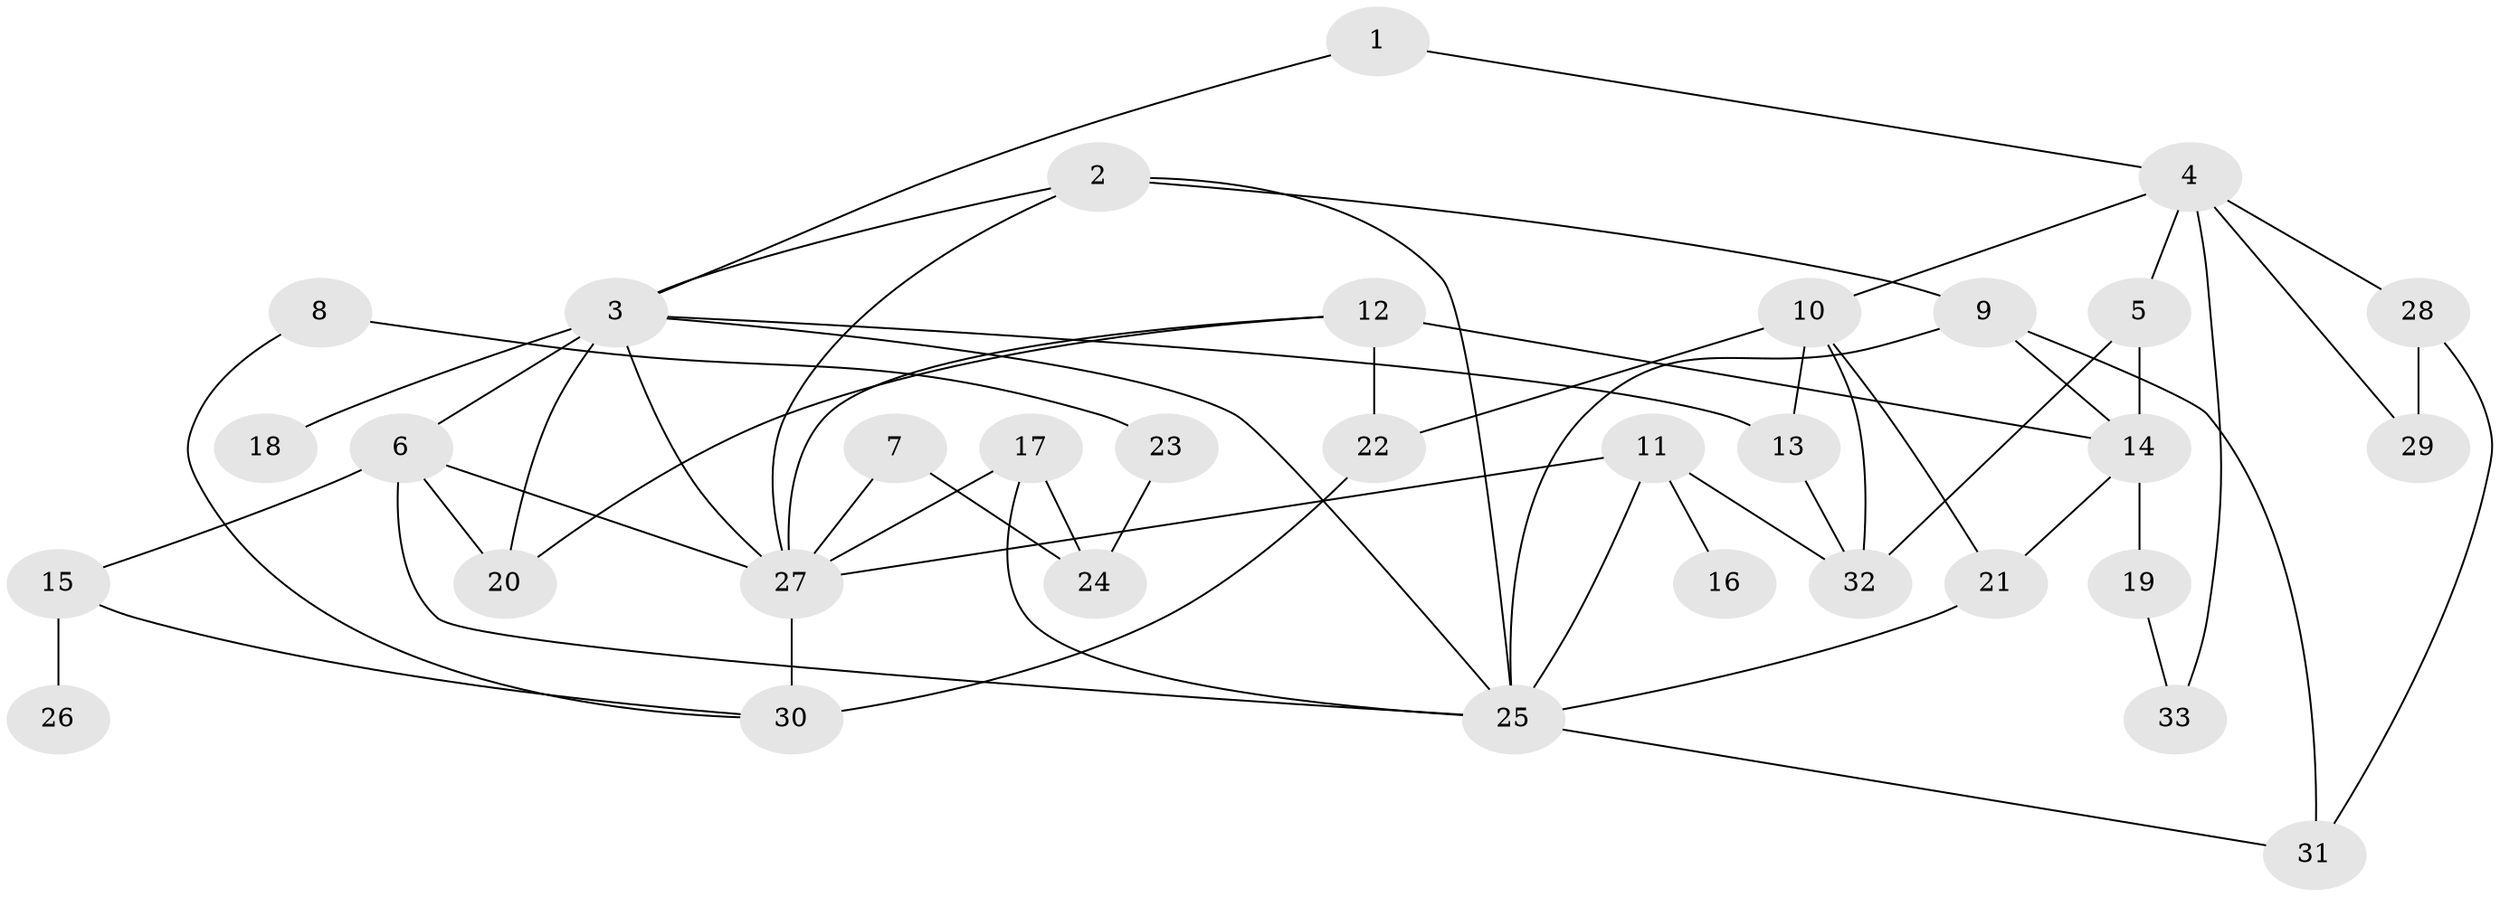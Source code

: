 // original degree distribution, {3: 0.2878787878787879, 4: 0.10606060606060606, 9: 0.015151515151515152, 7: 0.030303030303030304, 1: 0.15151515151515152, 2: 0.30303030303030304, 5: 0.09090909090909091, 6: 0.015151515151515152}
// Generated by graph-tools (version 1.1) at 2025/01/03/09/25 03:01:00]
// undirected, 33 vertices, 58 edges
graph export_dot {
graph [start="1"]
  node [color=gray90,style=filled];
  1;
  2;
  3;
  4;
  5;
  6;
  7;
  8;
  9;
  10;
  11;
  12;
  13;
  14;
  15;
  16;
  17;
  18;
  19;
  20;
  21;
  22;
  23;
  24;
  25;
  26;
  27;
  28;
  29;
  30;
  31;
  32;
  33;
  1 -- 3 [weight=1.0];
  1 -- 4 [weight=1.0];
  2 -- 3 [weight=1.0];
  2 -- 9 [weight=1.0];
  2 -- 25 [weight=1.0];
  2 -- 27 [weight=1.0];
  3 -- 6 [weight=1.0];
  3 -- 13 [weight=1.0];
  3 -- 18 [weight=2.0];
  3 -- 20 [weight=1.0];
  3 -- 25 [weight=1.0];
  3 -- 27 [weight=1.0];
  4 -- 5 [weight=1.0];
  4 -- 10 [weight=1.0];
  4 -- 28 [weight=1.0];
  4 -- 29 [weight=1.0];
  4 -- 33 [weight=1.0];
  5 -- 14 [weight=1.0];
  5 -- 32 [weight=1.0];
  6 -- 15 [weight=1.0];
  6 -- 20 [weight=1.0];
  6 -- 25 [weight=1.0];
  6 -- 27 [weight=1.0];
  7 -- 24 [weight=1.0];
  7 -- 27 [weight=1.0];
  8 -- 23 [weight=1.0];
  8 -- 30 [weight=1.0];
  9 -- 14 [weight=1.0];
  9 -- 25 [weight=1.0];
  9 -- 31 [weight=1.0];
  10 -- 13 [weight=1.0];
  10 -- 21 [weight=1.0];
  10 -- 22 [weight=2.0];
  10 -- 32 [weight=1.0];
  11 -- 16 [weight=1.0];
  11 -- 25 [weight=1.0];
  11 -- 27 [weight=2.0];
  11 -- 32 [weight=1.0];
  12 -- 14 [weight=2.0];
  12 -- 20 [weight=1.0];
  12 -- 22 [weight=1.0];
  12 -- 27 [weight=1.0];
  13 -- 32 [weight=1.0];
  14 -- 19 [weight=1.0];
  14 -- 21 [weight=1.0];
  15 -- 26 [weight=1.0];
  15 -- 30 [weight=1.0];
  17 -- 24 [weight=1.0];
  17 -- 25 [weight=1.0];
  17 -- 27 [weight=1.0];
  19 -- 33 [weight=1.0];
  21 -- 25 [weight=1.0];
  22 -- 30 [weight=1.0];
  23 -- 24 [weight=1.0];
  25 -- 31 [weight=1.0];
  27 -- 30 [weight=2.0];
  28 -- 29 [weight=1.0];
  28 -- 31 [weight=1.0];
}
